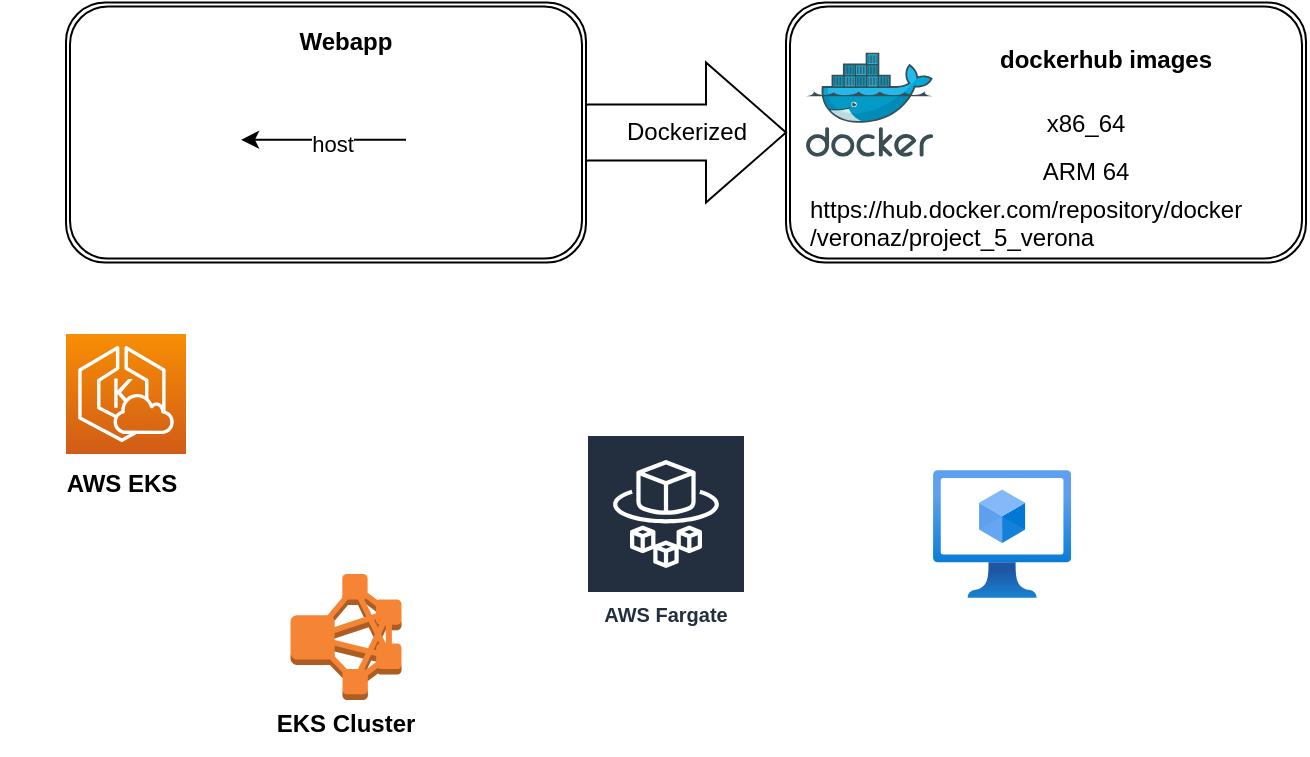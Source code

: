 <mxfile version="21.6.1" type="github">
  <diagram name="Page-1" id="1AczGnW73k5XlJmuj2Ov">
    <mxGraphModel dx="984" dy="573" grid="1" gridSize="10" guides="1" tooltips="1" connect="1" arrows="1" fold="1" page="1" pageScale="1" pageWidth="850" pageHeight="1100" math="0" shadow="0">
      <root>
        <mxCell id="0" />
        <mxCell id="1" parent="0" />
        <mxCell id="67bZfnRdbJqTuJRju34Y-14" value="" style="shape=ext;double=1;rounded=1;whiteSpace=wrap;html=1;" vertex="1" parent="1">
          <mxGeometry x="400" y="14.25" width="260" height="130" as="geometry" />
        </mxCell>
        <mxCell id="67bZfnRdbJqTuJRju34Y-9" value="" style="shape=ext;double=1;rounded=1;whiteSpace=wrap;html=1;" vertex="1" parent="1">
          <mxGeometry x="40" y="14.25" width="260" height="130" as="geometry" />
        </mxCell>
        <mxCell id="67bZfnRdbJqTuJRju34Y-2" value="" style="image;sketch=0;aspect=fixed;html=1;points=[];align=center;fontSize=12;image=img/lib/mscae/Docker.svg;" vertex="1" parent="1">
          <mxGeometry x="410" y="39.25" width="63.55" height="52.11" as="geometry" />
        </mxCell>
        <mxCell id="67bZfnRdbJqTuJRju34Y-18" value="" style="edgeStyle=orthogonalEdgeStyle;rounded=0;orthogonalLoop=1;jettySize=auto;html=1;" edge="1" parent="1" source="67bZfnRdbJqTuJRju34Y-3" target="67bZfnRdbJqTuJRju34Y-5">
          <mxGeometry relative="1" as="geometry" />
        </mxCell>
        <mxCell id="67bZfnRdbJqTuJRju34Y-19" value="host" style="edgeLabel;html=1;align=center;verticalAlign=middle;resizable=0;points=[];" vertex="1" connectable="0" parent="67bZfnRdbJqTuJRju34Y-18">
          <mxGeometry x="-0.103" y="2" relative="1" as="geometry">
            <mxPoint as="offset" />
          </mxGeometry>
        </mxCell>
        <mxCell id="67bZfnRdbJqTuJRju34Y-3" value="" style="shape=image;verticalLabelPosition=bottom;labelBackgroundColor=default;verticalAlign=top;aspect=fixed;imageAspect=0;image=https://1000logos.net/wp-content/uploads/2020/08/Nginx-Logo-500x313.png;" vertex="1" parent="1">
          <mxGeometry x="210" y="61.53" width="68.24" height="42.72" as="geometry" />
        </mxCell>
        <mxCell id="67bZfnRdbJqTuJRju34Y-5" value="" style="shape=image;verticalLabelPosition=bottom;labelBackgroundColor=default;verticalAlign=top;aspect=fixed;imageAspect=0;image=https://www.datocms-assets.com/45470/1631110818-logo-react-js.png;clipPath=inset(0.76% 22.67% 0% 22.33%);" vertex="1" parent="1">
          <mxGeometry x="60" y="42.89" width="67.519" height="80" as="geometry" />
        </mxCell>
        <mxCell id="67bZfnRdbJqTuJRju34Y-10" value="Dockerized" style="html=1;shadow=0;dashed=0;align=center;verticalAlign=middle;shape=mxgraph.arrows2.arrow;dy=0.6;dx=40;notch=0;" vertex="1" parent="1">
          <mxGeometry x="300" y="44.25" width="100" height="70" as="geometry" />
        </mxCell>
        <mxCell id="67bZfnRdbJqTuJRju34Y-11" value="x86_64" style="text;html=1;strokeColor=none;fillColor=none;align=center;verticalAlign=middle;whiteSpace=wrap;rounded=0;" vertex="1" parent="1">
          <mxGeometry x="520" y="59.55" width="60" height="30" as="geometry" />
        </mxCell>
        <mxCell id="67bZfnRdbJqTuJRju34Y-12" value="ARM 64" style="text;html=1;strokeColor=none;fillColor=none;align=center;verticalAlign=middle;whiteSpace=wrap;rounded=0;" vertex="1" parent="1">
          <mxGeometry x="520" y="84.25" width="60" height="30" as="geometry" />
        </mxCell>
        <mxCell id="67bZfnRdbJqTuJRju34Y-13" value="&lt;b&gt;dockerhub images&lt;/b&gt;" style="text;html=1;strokeColor=none;fillColor=none;align=center;verticalAlign=middle;whiteSpace=wrap;rounded=0;" vertex="1" parent="1">
          <mxGeometry x="500" y="27.89" width="120" height="30" as="geometry" />
        </mxCell>
        <mxCell id="67bZfnRdbJqTuJRju34Y-15" value="&lt;b&gt;Webapp&lt;/b&gt;" style="text;html=1;strokeColor=none;fillColor=none;align=center;verticalAlign=middle;whiteSpace=wrap;rounded=0;" vertex="1" parent="1">
          <mxGeometry x="120" y="18.5" width="120" height="30" as="geometry" />
        </mxCell>
        <UserObject label="https://hub.docker.com/repository/docker&#xa;/veronaz/project_5_verona" link="link to dockerhub repo" id="67bZfnRdbJqTuJRju34Y-16">
          <mxCell style="text;whiteSpace=wrap;" vertex="1" parent="1">
            <mxGeometry x="410" y="104.25" width="250" height="40" as="geometry" />
          </mxCell>
        </UserObject>
        <mxCell id="67bZfnRdbJqTuJRju34Y-20" value="" style="sketch=0;points=[[0,0,0],[0.25,0,0],[0.5,0,0],[0.75,0,0],[1,0,0],[0,1,0],[0.25,1,0],[0.5,1,0],[0.75,1,0],[1,1,0],[0,0.25,0],[0,0.5,0],[0,0.75,0],[1,0.25,0],[1,0.5,0],[1,0.75,0]];outlineConnect=0;fontColor=#232F3E;gradientColor=#F78E04;gradientDirection=north;fillColor=#D05C17;strokeColor=#ffffff;dashed=0;verticalLabelPosition=bottom;verticalAlign=top;align=center;html=1;fontSize=12;fontStyle=0;aspect=fixed;shape=mxgraph.aws4.resourceIcon;resIcon=mxgraph.aws4.eks_cloud;movable=0;resizable=0;rotatable=0;deletable=0;editable=0;locked=1;connectable=0;" vertex="1" parent="1">
          <mxGeometry x="40" y="180" width="60" height="60" as="geometry" />
        </mxCell>
        <mxCell id="67bZfnRdbJqTuJRju34Y-21" value="AWS Fargate" style="sketch=0;outlineConnect=0;fontColor=#232F3E;gradientColor=none;strokeColor=#ffffff;fillColor=#232F3E;dashed=0;verticalLabelPosition=middle;verticalAlign=bottom;align=center;html=1;whiteSpace=wrap;fontSize=10;fontStyle=1;spacing=3;shape=mxgraph.aws4.productIcon;prIcon=mxgraph.aws4.fargate;" vertex="1" parent="1">
          <mxGeometry x="300" y="230" width="80" height="100" as="geometry" />
        </mxCell>
        <mxCell id="67bZfnRdbJqTuJRju34Y-22" value="" style="outlineConnect=0;dashed=0;verticalLabelPosition=bottom;verticalAlign=top;align=center;html=1;shape=mxgraph.aws3.emr_cluster;fillColor=#F58534;gradientColor=none;movable=1;resizable=1;rotatable=1;deletable=1;editable=1;locked=0;connectable=1;" vertex="1" parent="1">
          <mxGeometry x="152.25" y="300" width="55.5" height="63" as="geometry" />
        </mxCell>
        <mxCell id="67bZfnRdbJqTuJRju34Y-23" value="&lt;b&gt;AWS EKS&lt;/b&gt;" style="text;html=1;strokeColor=none;fillColor=none;align=center;verticalAlign=middle;whiteSpace=wrap;rounded=0;movable=0;resizable=0;rotatable=0;deletable=0;editable=0;locked=1;connectable=0;" vertex="1" parent="1">
          <mxGeometry x="7.52" y="240" width="120" height="30" as="geometry" />
        </mxCell>
        <mxCell id="67bZfnRdbJqTuJRju34Y-24" value="&lt;b&gt;EKS Cluster&lt;/b&gt;" style="text;html=1;strokeColor=none;fillColor=none;align=center;verticalAlign=middle;whiteSpace=wrap;rounded=0;movable=1;resizable=1;rotatable=1;deletable=1;editable=1;locked=0;connectable=1;" vertex="1" parent="1">
          <mxGeometry x="120" y="360" width="120" height="30" as="geometry" />
        </mxCell>
        <mxCell id="67bZfnRdbJqTuJRju34Y-25" value="" style="image;aspect=fixed;html=1;points=[];align=center;fontSize=12;image=img/lib/azure2/compute/Virtual_Machines_Classic.svg;" vertex="1" parent="1">
          <mxGeometry x="473.55" y="248" width="69" height="64" as="geometry" />
        </mxCell>
      </root>
    </mxGraphModel>
  </diagram>
</mxfile>
